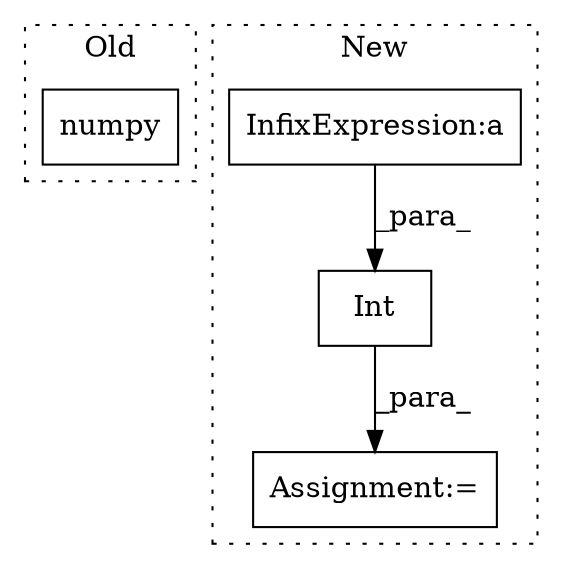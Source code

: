 digraph G {
subgraph cluster0 {
1 [label="numpy" a="32" s="1749" l="7" shape="box"];
label = "Old";
style="dotted";
}
subgraph cluster1 {
2 [label="Int" a="32" s="746,755" l="4,1" shape="box"];
3 [label="InfixExpression:a" a="27" s="751" l="3" shape="box"];
4 [label="Assignment:=" a="7" s="745" l="1" shape="box"];
label = "New";
style="dotted";
}
2 -> 4 [label="_para_"];
3 -> 2 [label="_para_"];
}